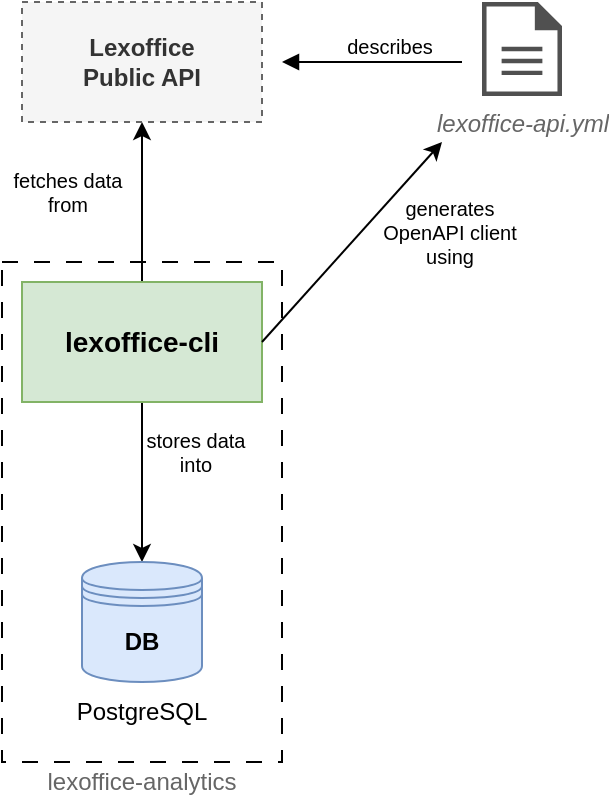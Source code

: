 <mxfile version="22.1.2" type="device">
  <diagram name="arch" id="5t-3owG-d0CGpZQSrB-N">
    <mxGraphModel dx="779" dy="482" grid="1" gridSize="10" guides="1" tooltips="1" connect="1" arrows="1" fold="1" page="1" pageScale="1" pageWidth="827" pageHeight="1169" math="0" shadow="0">
      <root>
        <mxCell id="0" />
        <mxCell id="1" parent="0" />
        <mxCell id="6F3jK066CL-uQGyrBXXv-8" value="" style="rounded=0;whiteSpace=wrap;html=1;fillColor=none;dashed=1;dashPattern=8 8;" vertex="1" parent="1">
          <mxGeometry x="190" y="310" width="140" height="250" as="geometry" />
        </mxCell>
        <mxCell id="6F3jK066CL-uQGyrBXXv-4" value="" style="edgeStyle=orthogonalEdgeStyle;rounded=0;orthogonalLoop=1;jettySize=auto;html=1;exitX=0.5;exitY=0;exitDx=0;exitDy=0;entryX=0.5;entryY=1;entryDx=0;entryDy=0;" edge="1" parent="1" source="6F3jK066CL-uQGyrBXXv-1" target="6F3jK066CL-uQGyrBXXv-2">
          <mxGeometry relative="1" as="geometry">
            <mxPoint as="offset" />
          </mxGeometry>
        </mxCell>
        <mxCell id="6F3jK066CL-uQGyrBXXv-6" value="" style="edgeStyle=orthogonalEdgeStyle;rounded=0;orthogonalLoop=1;jettySize=auto;html=1;exitX=0.5;exitY=1;exitDx=0;exitDy=0;entryX=0.5;entryY=0;entryDx=0;entryDy=0;" edge="1" parent="1" source="6F3jK066CL-uQGyrBXXv-1" target="6F3jK066CL-uQGyrBXXv-5">
          <mxGeometry x="-0.25" relative="1" as="geometry">
            <mxPoint as="offset" />
          </mxGeometry>
        </mxCell>
        <mxCell id="6F3jK066CL-uQGyrBXXv-1" value="lexoffice-cli" style="rounded=0;whiteSpace=wrap;html=1;fillColor=#d5e8d4;strokeColor=#82b366;fontStyle=1;fontSize=14;" vertex="1" parent="1">
          <mxGeometry x="200" y="320" width="120" height="60" as="geometry" />
        </mxCell>
        <mxCell id="6F3jK066CL-uQGyrBXXv-2" value="Lexoffice&lt;br&gt;Public API" style="rounded=0;whiteSpace=wrap;html=1;fillColor=#f5f5f5;fontColor=#333333;strokeColor=#666666;fontStyle=1;dashed=1;" vertex="1" parent="1">
          <mxGeometry x="200" y="180" width="120" height="60" as="geometry" />
        </mxCell>
        <mxCell id="6F3jK066CL-uQGyrBXXv-5" value="DB" style="shape=datastore;whiteSpace=wrap;html=1;fontStyle=1;fillColor=#dae8fc;strokeColor=#6c8ebf;" vertex="1" parent="1">
          <mxGeometry x="230" y="460" width="60" height="60" as="geometry" />
        </mxCell>
        <mxCell id="6F3jK066CL-uQGyrBXXv-7" value="PostgreSQL" style="text;html=1;strokeColor=none;fillColor=none;align=center;verticalAlign=middle;whiteSpace=wrap;rounded=0;" vertex="1" parent="1">
          <mxGeometry x="200" y="520" width="120" height="30" as="geometry" />
        </mxCell>
        <mxCell id="6F3jK066CL-uQGyrBXXv-11" value="lexoffice-api.yml" style="sketch=0;pointerEvents=1;shadow=0;dashed=0;html=1;strokeColor=none;fillColor=#505050;labelPosition=center;verticalLabelPosition=bottom;verticalAlign=top;outlineConnect=0;align=center;shape=mxgraph.office.concepts.document;fontStyle=2;fontColor=#666666;" vertex="1" parent="1">
          <mxGeometry x="430" y="180" width="40" height="47" as="geometry" />
        </mxCell>
        <mxCell id="6F3jK066CL-uQGyrBXXv-12" value="" style="endArrow=block;html=1;rounded=0;endFill=1;" edge="1" parent="1">
          <mxGeometry x="-0.25" y="-10" width="50" height="50" relative="1" as="geometry">
            <mxPoint x="420" y="210" as="sourcePoint" />
            <mxPoint x="330" y="210" as="targetPoint" />
            <mxPoint as="offset" />
          </mxGeometry>
        </mxCell>
        <mxCell id="6F3jK066CL-uQGyrBXXv-13" value="" style="endArrow=classic;html=1;rounded=0;exitX=1;exitY=0.5;exitDx=0;exitDy=0;" edge="1" parent="1" source="6F3jK066CL-uQGyrBXXv-1">
          <mxGeometry x="0.359" y="-12" width="50" height="50" relative="1" as="geometry">
            <mxPoint x="390" y="350" as="sourcePoint" />
            <mxPoint x="410" y="250" as="targetPoint" />
            <mxPoint as="offset" />
          </mxGeometry>
        </mxCell>
        <mxCell id="6F3jK066CL-uQGyrBXXv-14" value="lexoffice-analytics" style="text;html=1;strokeColor=none;fillColor=none;align=center;verticalAlign=middle;whiteSpace=wrap;rounded=0;fontColor=#666666;" vertex="1" parent="1">
          <mxGeometry x="190" y="560" width="140" height="20" as="geometry" />
        </mxCell>
        <mxCell id="6F3jK066CL-uQGyrBXXv-15" value="stores data&lt;br style=&quot;border-color: var(--border-color); font-size: 10px;&quot;&gt;&lt;span style=&quot;font-size: 10px; background-color: rgb(255, 255, 255);&quot;&gt;into&lt;/span&gt;" style="text;html=1;strokeColor=none;fillColor=none;align=center;verticalAlign=middle;whiteSpace=wrap;rounded=0;fontSize=10;" vertex="1" parent="1">
          <mxGeometry x="254" y="390" width="66" height="30" as="geometry" />
        </mxCell>
        <mxCell id="6F3jK066CL-uQGyrBXXv-16" value="fetches data&lt;br&gt;from" style="text;html=1;strokeColor=none;fillColor=none;align=center;verticalAlign=middle;whiteSpace=wrap;rounded=0;fontSize=10;" vertex="1" parent="1">
          <mxGeometry x="190" y="260" width="66" height="30" as="geometry" />
        </mxCell>
        <mxCell id="6F3jK066CL-uQGyrBXXv-17" value="generates&lt;br style=&quot;border-color: var(--border-color); font-size: 10px;&quot;&gt;&lt;span style=&quot;font-size: 10px; background-color: rgb(255, 255, 255);&quot;&gt;OpenAPI client&lt;/span&gt;&lt;br style=&quot;border-color: var(--border-color); font-size: 10px;&quot;&gt;&lt;span style=&quot;font-size: 10px; background-color: rgb(255, 255, 255);&quot;&gt;using&lt;/span&gt;" style="text;html=1;strokeColor=none;fillColor=none;align=center;verticalAlign=middle;whiteSpace=wrap;rounded=0;fontSize=10;" vertex="1" parent="1">
          <mxGeometry x="364" y="270" width="100" height="50" as="geometry" />
        </mxCell>
        <mxCell id="6F3jK066CL-uQGyrBXXv-18" value="describes" style="text;html=1;strokeColor=none;fillColor=none;align=center;verticalAlign=middle;whiteSpace=wrap;rounded=0;fontSize=10;" vertex="1" parent="1">
          <mxGeometry x="359" y="196.5" width="50" height="10" as="geometry" />
        </mxCell>
      </root>
    </mxGraphModel>
  </diagram>
</mxfile>
